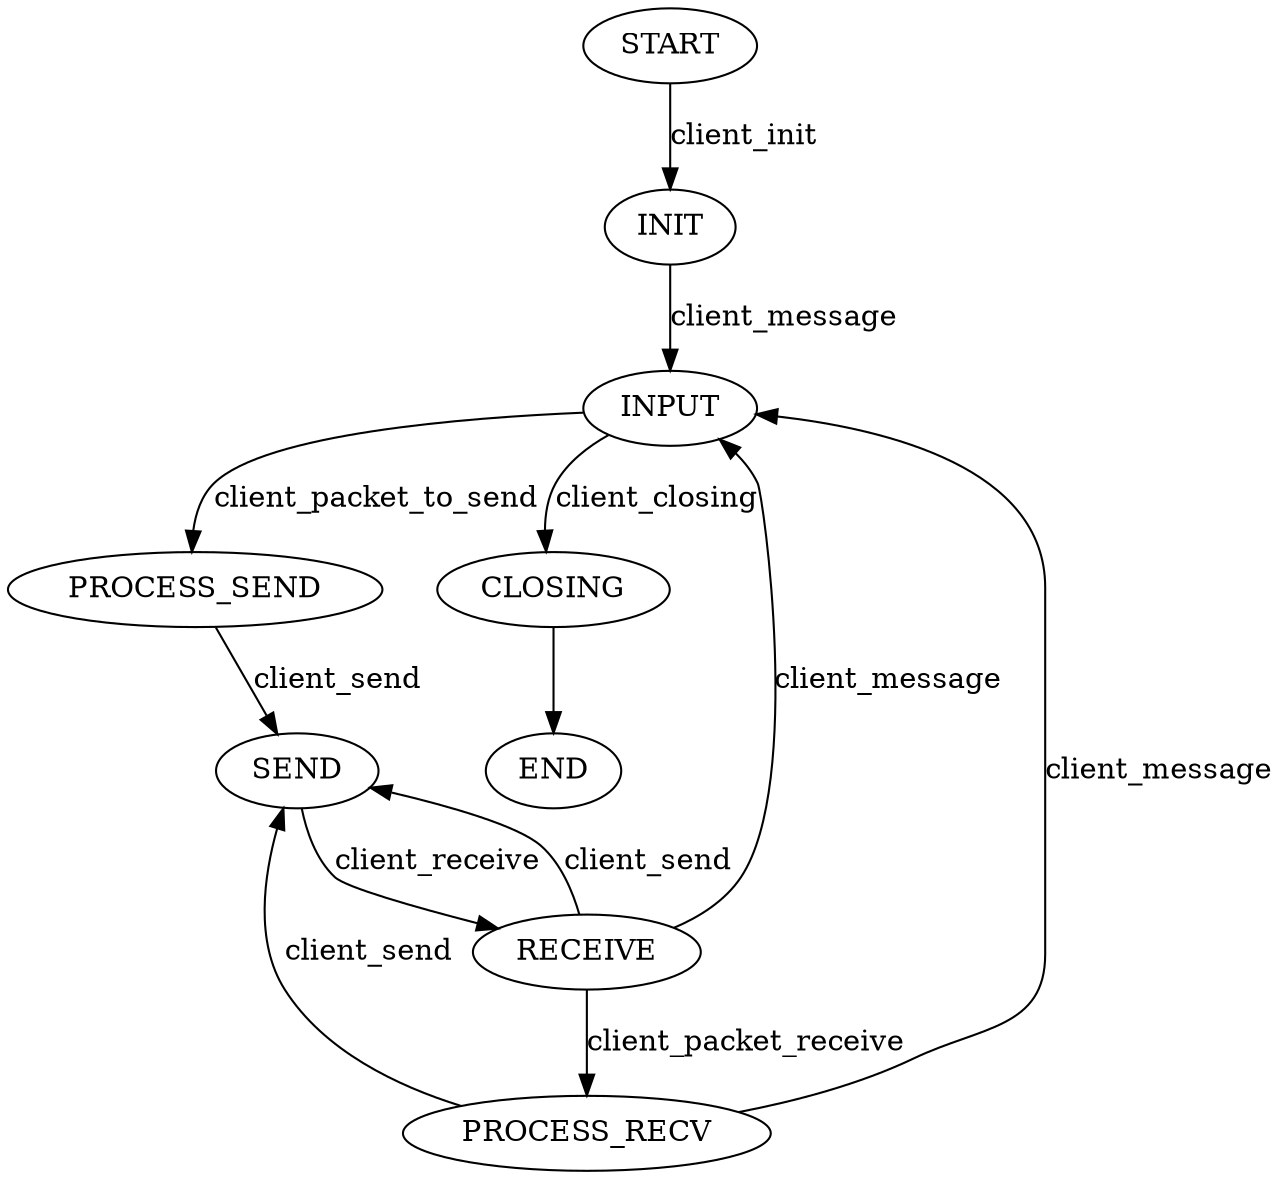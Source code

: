 digraph StateMachine {
    START -> INIT [label="client_init"];
    INIT -> INPUT [label="client_message"];
    INPUT -> PROCESS_SEND [label="client_packet_to_send"];
    INPUT -> CLOSING [label="client_closing"];
    PROCESS_SEND -> SEND [label="client_send"];
    SEND -> RECEIVE [label="client_receive"];
    RECEIVE -> SEND [label="client_send"];
    RECEIVE -> INPUT [label="client_message"];
    RECEIVE -> PROCESS_RECV [label="client_packet_receive"];
    PROCESS_RECV -> INPUT [label="client_message"];
    PROCESS_RECV -> SEND [label="client_send"];
    CLOSING -> END


    
   
   
   
}
